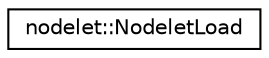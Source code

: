 digraph "Graphical Class Hierarchy"
{
  edge [fontname="Helvetica",fontsize="10",labelfontname="Helvetica",labelfontsize="10"];
  node [fontname="Helvetica",fontsize="10",shape=record];
  rankdir="LR";
  Node1 [label="nodelet::NodeletLoad",height=0.2,width=0.4,color="black", fillcolor="white", style="filled",URL="$classnodelet_1_1_nodelet_load.html"];
}
